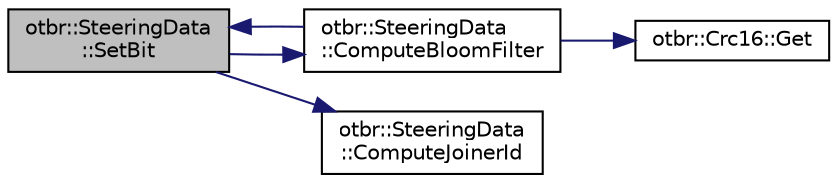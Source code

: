 digraph "otbr::SteeringData::SetBit"
{
  edge [fontname="Helvetica",fontsize="10",labelfontname="Helvetica",labelfontsize="10"];
  node [fontname="Helvetica",fontsize="10",shape=record];
  rankdir="LR";
  Node15 [label="otbr::SteeringData\l::SetBit",height=0.2,width=0.4,color="black", fillcolor="grey75", style="filled", fontcolor="black"];
  Node15 -> Node16 [color="midnightblue",fontsize="10",style="solid",fontname="Helvetica"];
  Node16 [label="otbr::SteeringData\l::ComputeBloomFilter",height=0.2,width=0.4,color="black", fillcolor="white", style="filled",URL="$d6/de8/classotbr_1_1SteeringData.html#a0dde3e4e63981714773d59246142044b",tooltip="This method computes the Bloom Filter. "];
  Node16 -> Node15 [color="midnightblue",fontsize="10",style="solid",fontname="Helvetica"];
  Node16 -> Node17 [color="midnightblue",fontsize="10",style="solid",fontname="Helvetica"];
  Node17 [label="otbr::Crc16::Get",height=0.2,width=0.4,color="black", fillcolor="white", style="filled",URL="$d6/d8f/classotbr_1_1Crc16.html#ac4f699b3cdca9c2cdac55f44ca4c5d2b",tooltip="This method gets the current CRC16 value. "];
  Node15 -> Node18 [color="midnightblue",fontsize="10",style="solid",fontname="Helvetica"];
  Node18 [label="otbr::SteeringData\l::ComputeJoinerId",height=0.2,width=0.4,color="black", fillcolor="white", style="filled",URL="$d6/de8/classotbr_1_1SteeringData.html#a75538ceaf5fb20f23d17870b03dc0a8d",tooltip="This method computes joiner id from EUI64. "];
}
